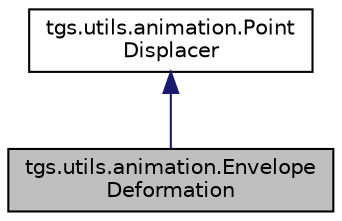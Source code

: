 digraph "tgs.utils.animation.EnvelopeDeformation"
{
  edge [fontname="Helvetica",fontsize="10",labelfontname="Helvetica",labelfontsize="10"];
  node [fontname="Helvetica",fontsize="10",shape=record];
  Node2 [label="tgs.utils.animation.Envelope\lDeformation",height=0.2,width=0.4,color="black", fillcolor="grey75", style="filled", fontcolor="black"];
  Node3 -> Node2 [dir="back",color="midnightblue",fontsize="10",style="solid",fontname="Helvetica"];
  Node3 [label="tgs.utils.animation.Point\lDisplacer",height=0.2,width=0.4,color="black", fillcolor="white", style="filled",URL="$classtgs_1_1utils_1_1animation_1_1PointDisplacer.html"];
}
